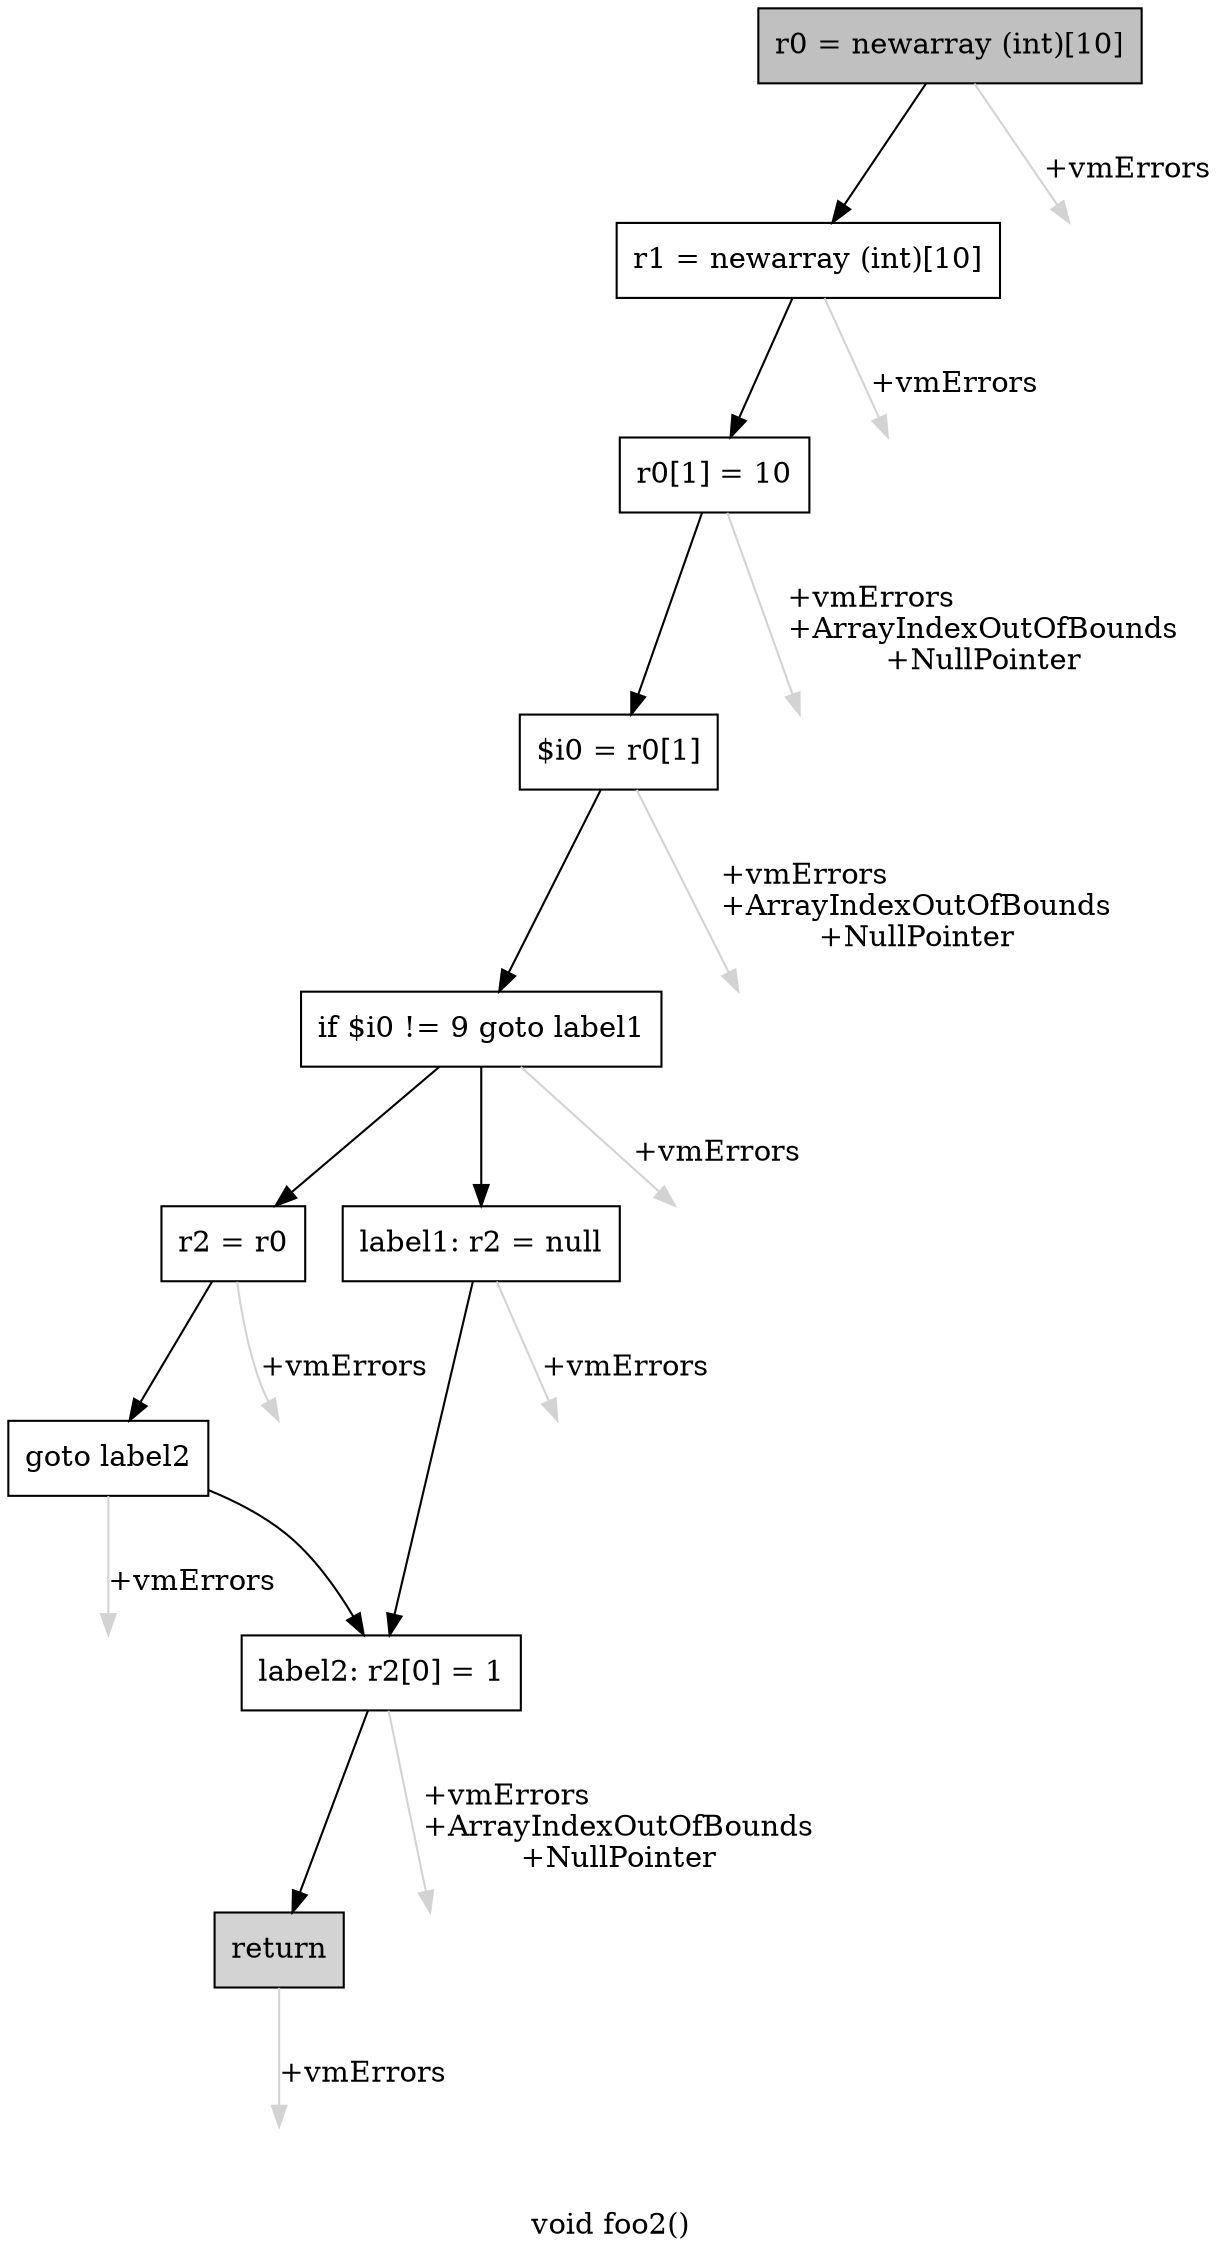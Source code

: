 digraph "void foo2()" {
    label="void foo2()";
    node [shape=box];
    "0" [style=filled,fillcolor=gray,label="r0 = newarray (int)[10]",];
    "1" [label="r1 = newarray (int)[10]",];
    "0"->"1" [color=black,];
    "10" [style=invis,label="Esc",];
    "0"->"10" [color=lightgray,label="\l+vmErrors",];
    "2" [label="r0[1] = 10",];
    "1"->"2" [color=black,];
    "11" [style=invis,label="Esc",];
    "1"->"11" [color=lightgray,label="\l+vmErrors",];
    "3" [label="$i0 = r0[1]",];
    "2"->"3" [color=black,];
    "12" [style=invis,label="Esc",];
    "2"->"12" [color=lightgray,label="\l+vmErrors\l+ArrayIndexOutOfBounds\l+NullPointer",];
    "4" [label="if $i0 != 9 goto label1",];
    "3"->"4" [color=black,];
    "13" [style=invis,label="Esc",];
    "3"->"13" [color=lightgray,label="\l+vmErrors\l+ArrayIndexOutOfBounds\l+NullPointer",];
    "5" [label="r2 = r0",];
    "4"->"5" [color=black,];
    "7" [label="label1: r2 = null",];
    "4"->"7" [color=black,];
    "14" [style=invis,label="Esc",];
    "4"->"14" [color=lightgray,label="\l+vmErrors",];
    "6" [label="goto label2",];
    "5"->"6" [color=black,];
    "15" [style=invis,label="Esc",];
    "5"->"15" [color=lightgray,label="\l+vmErrors",];
    "8" [label="label2: r2[0] = 1",];
    "6"->"8" [color=black,];
    "16" [style=invis,label="Esc",];
    "6"->"16" [color=lightgray,label="\l+vmErrors",];
    "7"->"8" [color=black,];
    "17" [style=invis,label="Esc",];
    "7"->"17" [color=lightgray,label="\l+vmErrors",];
    "9" [style=filled,fillcolor=lightgray,label="return",];
    "8"->"9" [color=black,];
    "18" [style=invis,label="Esc",];
    "8"->"18" [color=lightgray,label="\l+vmErrors\l+ArrayIndexOutOfBounds\l+NullPointer",];
    "19" [style=invis,label="Esc",];
    "9"->"19" [color=lightgray,label="\l+vmErrors",];
}

